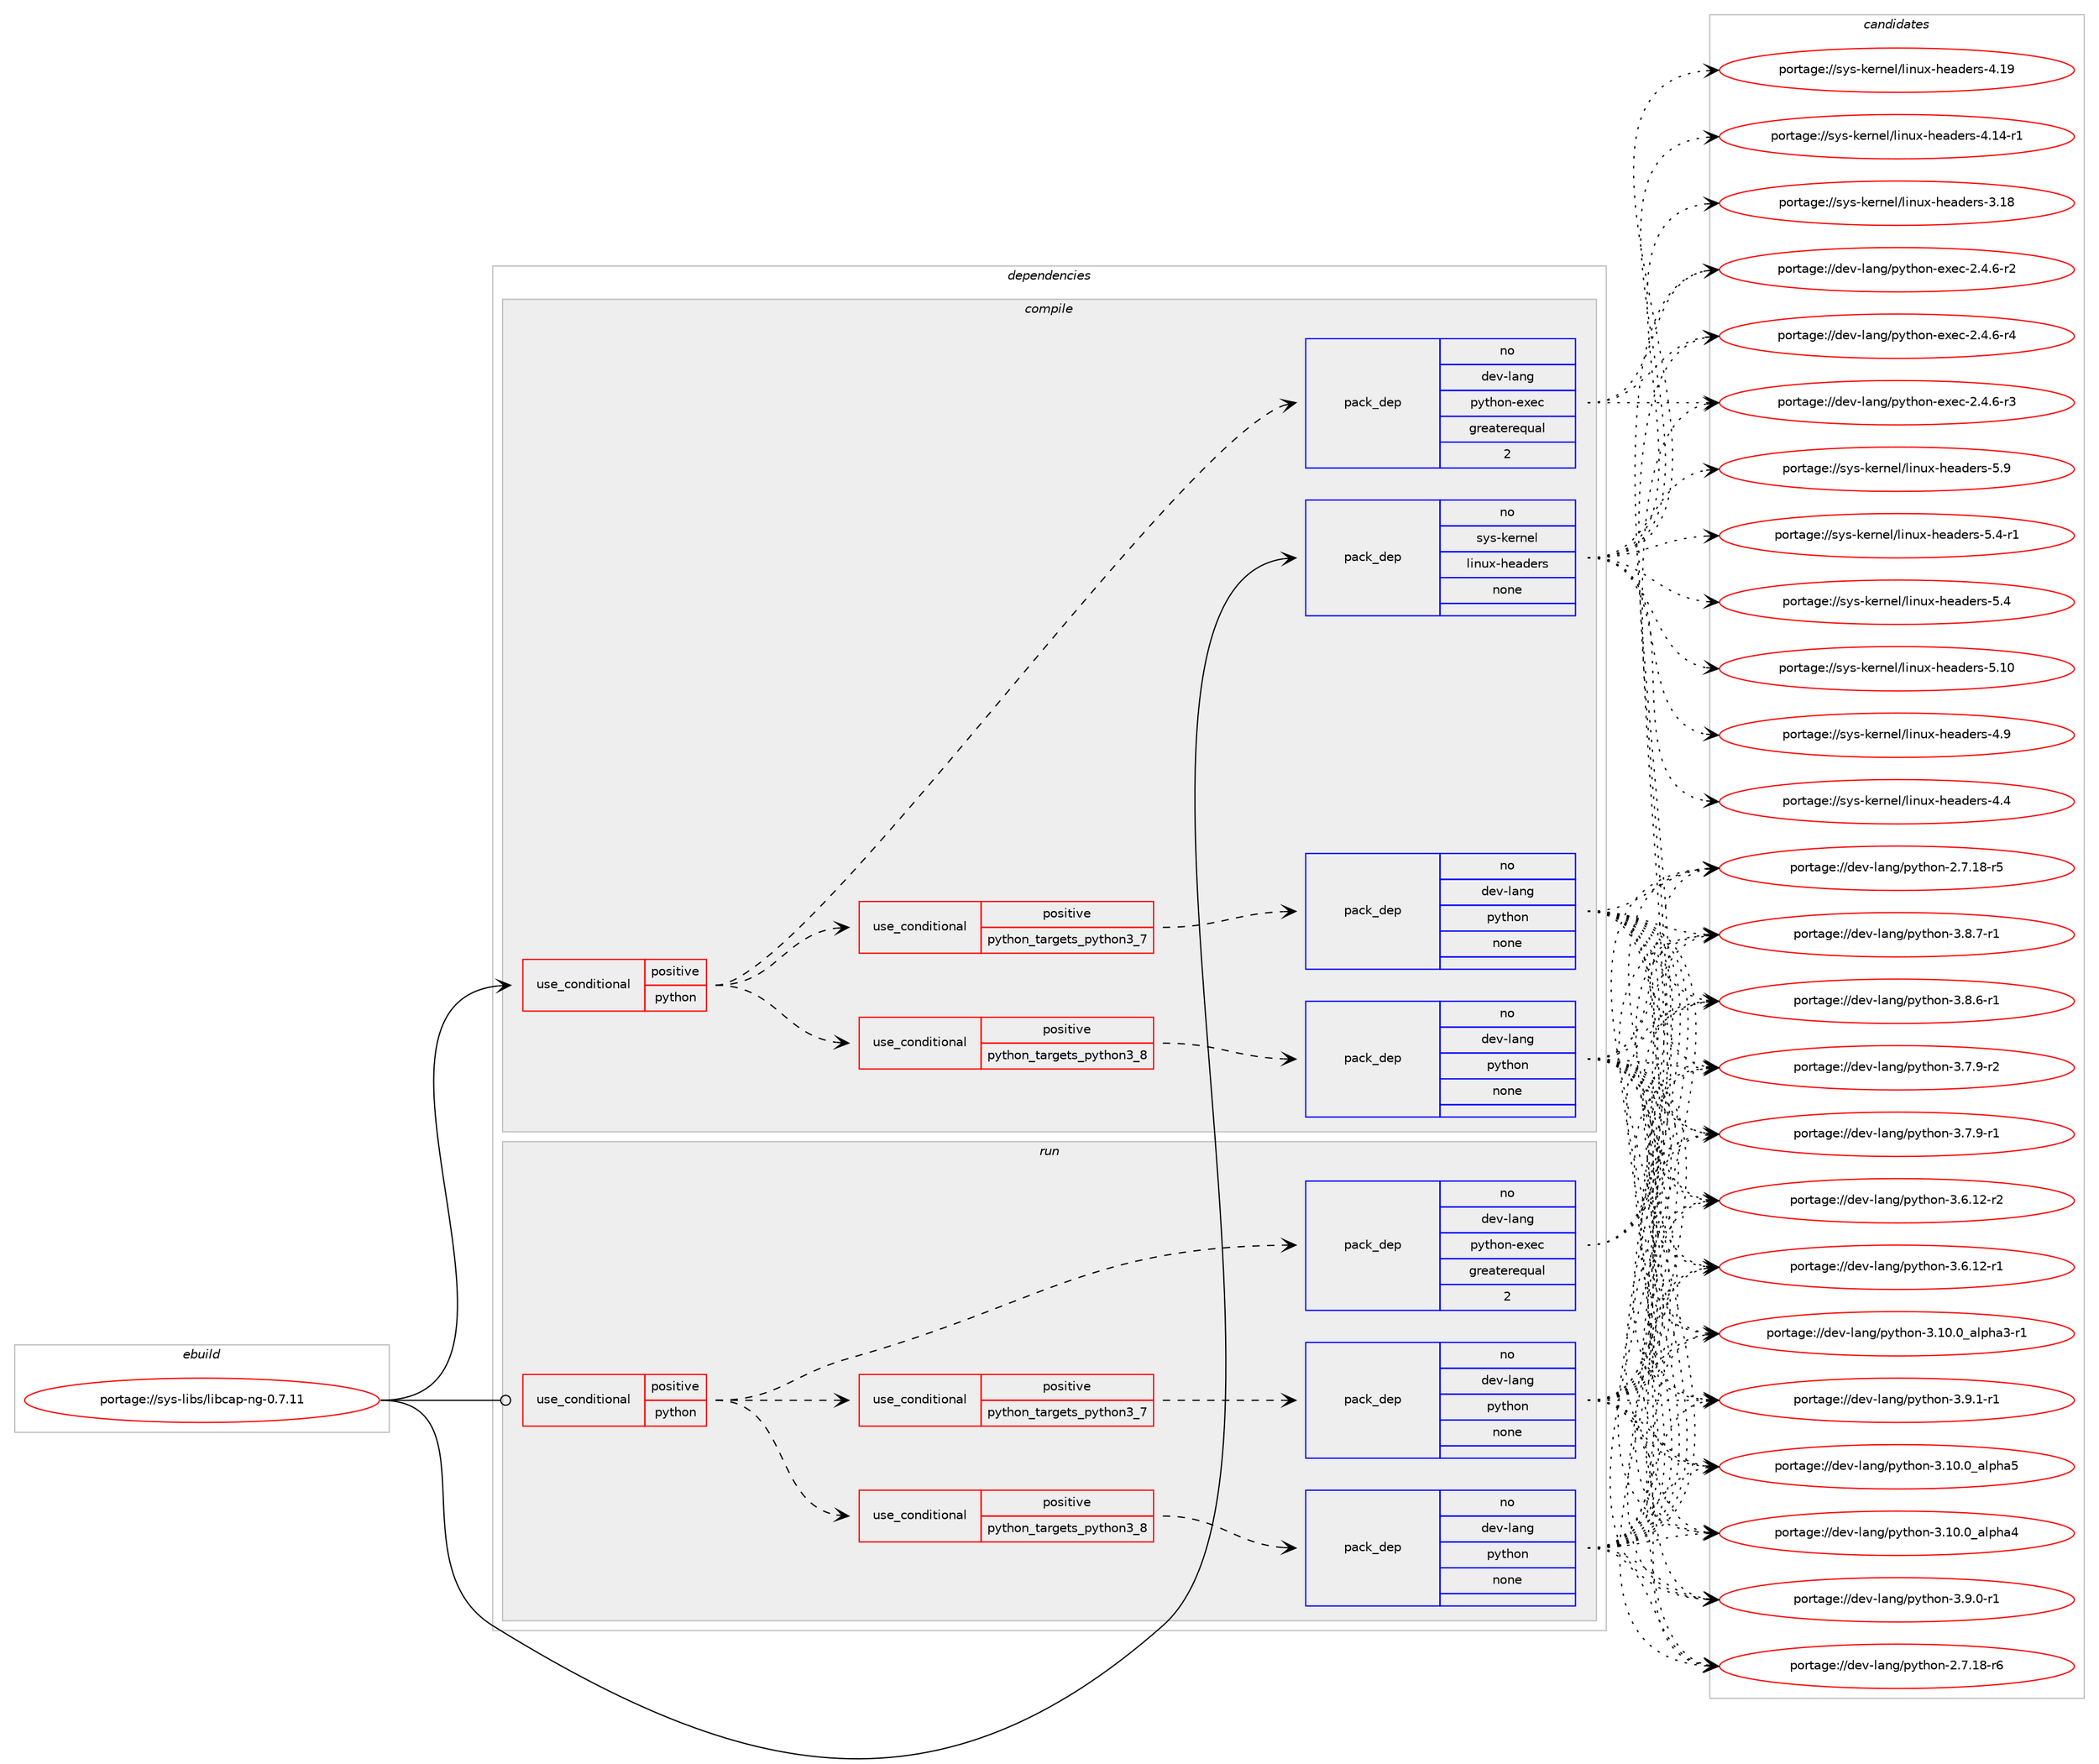 digraph prolog {

# *************
# Graph options
# *************

newrank=true;
concentrate=true;
compound=true;
graph [rankdir=LR,fontname=Helvetica,fontsize=10,ranksep=1.5];#, ranksep=2.5, nodesep=0.2];
edge  [arrowhead=vee];
node  [fontname=Helvetica,fontsize=10];

# **********
# The ebuild
# **********

subgraph cluster_leftcol {
color=gray;
label=<<i>ebuild</i>>;
id [label="portage://sys-libs/libcap-ng-0.7.11", color=red, width=4, href="../sys-libs/libcap-ng-0.7.11.svg"];
}

# ****************
# The dependencies
# ****************

subgraph cluster_midcol {
color=gray;
label=<<i>dependencies</i>>;
subgraph cluster_compile {
fillcolor="#eeeeee";
style=filled;
label=<<i>compile</i>>;
subgraph cond1101 {
dependency4680 [label=<<TABLE BORDER="0" CELLBORDER="1" CELLSPACING="0" CELLPADDING="4"><TR><TD ROWSPAN="3" CELLPADDING="10">use_conditional</TD></TR><TR><TD>positive</TD></TR><TR><TD>python</TD></TR></TABLE>>, shape=none, color=red];
subgraph cond1102 {
dependency4681 [label=<<TABLE BORDER="0" CELLBORDER="1" CELLSPACING="0" CELLPADDING="4"><TR><TD ROWSPAN="3" CELLPADDING="10">use_conditional</TD></TR><TR><TD>positive</TD></TR><TR><TD>python_targets_python3_7</TD></TR></TABLE>>, shape=none, color=red];
subgraph pack3506 {
dependency4682 [label=<<TABLE BORDER="0" CELLBORDER="1" CELLSPACING="0" CELLPADDING="4" WIDTH="220"><TR><TD ROWSPAN="6" CELLPADDING="30">pack_dep</TD></TR><TR><TD WIDTH="110">no</TD></TR><TR><TD>dev-lang</TD></TR><TR><TD>python</TD></TR><TR><TD>none</TD></TR><TR><TD></TD></TR></TABLE>>, shape=none, color=blue];
}
dependency4681:e -> dependency4682:w [weight=20,style="dashed",arrowhead="vee"];
}
dependency4680:e -> dependency4681:w [weight=20,style="dashed",arrowhead="vee"];
subgraph cond1103 {
dependency4683 [label=<<TABLE BORDER="0" CELLBORDER="1" CELLSPACING="0" CELLPADDING="4"><TR><TD ROWSPAN="3" CELLPADDING="10">use_conditional</TD></TR><TR><TD>positive</TD></TR><TR><TD>python_targets_python3_8</TD></TR></TABLE>>, shape=none, color=red];
subgraph pack3507 {
dependency4684 [label=<<TABLE BORDER="0" CELLBORDER="1" CELLSPACING="0" CELLPADDING="4" WIDTH="220"><TR><TD ROWSPAN="6" CELLPADDING="30">pack_dep</TD></TR><TR><TD WIDTH="110">no</TD></TR><TR><TD>dev-lang</TD></TR><TR><TD>python</TD></TR><TR><TD>none</TD></TR><TR><TD></TD></TR></TABLE>>, shape=none, color=blue];
}
dependency4683:e -> dependency4684:w [weight=20,style="dashed",arrowhead="vee"];
}
dependency4680:e -> dependency4683:w [weight=20,style="dashed",arrowhead="vee"];
subgraph pack3508 {
dependency4685 [label=<<TABLE BORDER="0" CELLBORDER="1" CELLSPACING="0" CELLPADDING="4" WIDTH="220"><TR><TD ROWSPAN="6" CELLPADDING="30">pack_dep</TD></TR><TR><TD WIDTH="110">no</TD></TR><TR><TD>dev-lang</TD></TR><TR><TD>python-exec</TD></TR><TR><TD>greaterequal</TD></TR><TR><TD>2</TD></TR></TABLE>>, shape=none, color=blue];
}
dependency4680:e -> dependency4685:w [weight=20,style="dashed",arrowhead="vee"];
}
id:e -> dependency4680:w [weight=20,style="solid",arrowhead="vee"];
subgraph pack3509 {
dependency4686 [label=<<TABLE BORDER="0" CELLBORDER="1" CELLSPACING="0" CELLPADDING="4" WIDTH="220"><TR><TD ROWSPAN="6" CELLPADDING="30">pack_dep</TD></TR><TR><TD WIDTH="110">no</TD></TR><TR><TD>sys-kernel</TD></TR><TR><TD>linux-headers</TD></TR><TR><TD>none</TD></TR><TR><TD></TD></TR></TABLE>>, shape=none, color=blue];
}
id:e -> dependency4686:w [weight=20,style="solid",arrowhead="vee"];
}
subgraph cluster_compileandrun {
fillcolor="#eeeeee";
style=filled;
label=<<i>compile and run</i>>;
}
subgraph cluster_run {
fillcolor="#eeeeee";
style=filled;
label=<<i>run</i>>;
subgraph cond1104 {
dependency4687 [label=<<TABLE BORDER="0" CELLBORDER="1" CELLSPACING="0" CELLPADDING="4"><TR><TD ROWSPAN="3" CELLPADDING="10">use_conditional</TD></TR><TR><TD>positive</TD></TR><TR><TD>python</TD></TR></TABLE>>, shape=none, color=red];
subgraph cond1105 {
dependency4688 [label=<<TABLE BORDER="0" CELLBORDER="1" CELLSPACING="0" CELLPADDING="4"><TR><TD ROWSPAN="3" CELLPADDING="10">use_conditional</TD></TR><TR><TD>positive</TD></TR><TR><TD>python_targets_python3_7</TD></TR></TABLE>>, shape=none, color=red];
subgraph pack3510 {
dependency4689 [label=<<TABLE BORDER="0" CELLBORDER="1" CELLSPACING="0" CELLPADDING="4" WIDTH="220"><TR><TD ROWSPAN="6" CELLPADDING="30">pack_dep</TD></TR><TR><TD WIDTH="110">no</TD></TR><TR><TD>dev-lang</TD></TR><TR><TD>python</TD></TR><TR><TD>none</TD></TR><TR><TD></TD></TR></TABLE>>, shape=none, color=blue];
}
dependency4688:e -> dependency4689:w [weight=20,style="dashed",arrowhead="vee"];
}
dependency4687:e -> dependency4688:w [weight=20,style="dashed",arrowhead="vee"];
subgraph cond1106 {
dependency4690 [label=<<TABLE BORDER="0" CELLBORDER="1" CELLSPACING="0" CELLPADDING="4"><TR><TD ROWSPAN="3" CELLPADDING="10">use_conditional</TD></TR><TR><TD>positive</TD></TR><TR><TD>python_targets_python3_8</TD></TR></TABLE>>, shape=none, color=red];
subgraph pack3511 {
dependency4691 [label=<<TABLE BORDER="0" CELLBORDER="1" CELLSPACING="0" CELLPADDING="4" WIDTH="220"><TR><TD ROWSPAN="6" CELLPADDING="30">pack_dep</TD></TR><TR><TD WIDTH="110">no</TD></TR><TR><TD>dev-lang</TD></TR><TR><TD>python</TD></TR><TR><TD>none</TD></TR><TR><TD></TD></TR></TABLE>>, shape=none, color=blue];
}
dependency4690:e -> dependency4691:w [weight=20,style="dashed",arrowhead="vee"];
}
dependency4687:e -> dependency4690:w [weight=20,style="dashed",arrowhead="vee"];
subgraph pack3512 {
dependency4692 [label=<<TABLE BORDER="0" CELLBORDER="1" CELLSPACING="0" CELLPADDING="4" WIDTH="220"><TR><TD ROWSPAN="6" CELLPADDING="30">pack_dep</TD></TR><TR><TD WIDTH="110">no</TD></TR><TR><TD>dev-lang</TD></TR><TR><TD>python-exec</TD></TR><TR><TD>greaterequal</TD></TR><TR><TD>2</TD></TR></TABLE>>, shape=none, color=blue];
}
dependency4687:e -> dependency4692:w [weight=20,style="dashed",arrowhead="vee"];
}
id:e -> dependency4687:w [weight=20,style="solid",arrowhead="odot"];
}
}

# **************
# The candidates
# **************

subgraph cluster_choices {
rank=same;
color=gray;
label=<<i>candidates</i>>;

subgraph choice3506 {
color=black;
nodesep=1;
choice1001011184510897110103471121211161041111104551465746494511449 [label="portage://dev-lang/python-3.9.1-r1", color=red, width=4,href="../dev-lang/python-3.9.1-r1.svg"];
choice1001011184510897110103471121211161041111104551465746484511449 [label="portage://dev-lang/python-3.9.0-r1", color=red, width=4,href="../dev-lang/python-3.9.0-r1.svg"];
choice1001011184510897110103471121211161041111104551465646554511449 [label="portage://dev-lang/python-3.8.7-r1", color=red, width=4,href="../dev-lang/python-3.8.7-r1.svg"];
choice1001011184510897110103471121211161041111104551465646544511449 [label="portage://dev-lang/python-3.8.6-r1", color=red, width=4,href="../dev-lang/python-3.8.6-r1.svg"];
choice1001011184510897110103471121211161041111104551465546574511450 [label="portage://dev-lang/python-3.7.9-r2", color=red, width=4,href="../dev-lang/python-3.7.9-r2.svg"];
choice1001011184510897110103471121211161041111104551465546574511449 [label="portage://dev-lang/python-3.7.9-r1", color=red, width=4,href="../dev-lang/python-3.7.9-r1.svg"];
choice100101118451089711010347112121116104111110455146544649504511450 [label="portage://dev-lang/python-3.6.12-r2", color=red, width=4,href="../dev-lang/python-3.6.12-r2.svg"];
choice100101118451089711010347112121116104111110455146544649504511449 [label="portage://dev-lang/python-3.6.12-r1", color=red, width=4,href="../dev-lang/python-3.6.12-r1.svg"];
choice1001011184510897110103471121211161041111104551464948464895971081121049753 [label="portage://dev-lang/python-3.10.0_alpha5", color=red, width=4,href="../dev-lang/python-3.10.0_alpha5.svg"];
choice1001011184510897110103471121211161041111104551464948464895971081121049752 [label="portage://dev-lang/python-3.10.0_alpha4", color=red, width=4,href="../dev-lang/python-3.10.0_alpha4.svg"];
choice10010111845108971101034711212111610411111045514649484648959710811210497514511449 [label="portage://dev-lang/python-3.10.0_alpha3-r1", color=red, width=4,href="../dev-lang/python-3.10.0_alpha3-r1.svg"];
choice100101118451089711010347112121116104111110455046554649564511454 [label="portage://dev-lang/python-2.7.18-r6", color=red, width=4,href="../dev-lang/python-2.7.18-r6.svg"];
choice100101118451089711010347112121116104111110455046554649564511453 [label="portage://dev-lang/python-2.7.18-r5", color=red, width=4,href="../dev-lang/python-2.7.18-r5.svg"];
dependency4682:e -> choice1001011184510897110103471121211161041111104551465746494511449:w [style=dotted,weight="100"];
dependency4682:e -> choice1001011184510897110103471121211161041111104551465746484511449:w [style=dotted,weight="100"];
dependency4682:e -> choice1001011184510897110103471121211161041111104551465646554511449:w [style=dotted,weight="100"];
dependency4682:e -> choice1001011184510897110103471121211161041111104551465646544511449:w [style=dotted,weight="100"];
dependency4682:e -> choice1001011184510897110103471121211161041111104551465546574511450:w [style=dotted,weight="100"];
dependency4682:e -> choice1001011184510897110103471121211161041111104551465546574511449:w [style=dotted,weight="100"];
dependency4682:e -> choice100101118451089711010347112121116104111110455146544649504511450:w [style=dotted,weight="100"];
dependency4682:e -> choice100101118451089711010347112121116104111110455146544649504511449:w [style=dotted,weight="100"];
dependency4682:e -> choice1001011184510897110103471121211161041111104551464948464895971081121049753:w [style=dotted,weight="100"];
dependency4682:e -> choice1001011184510897110103471121211161041111104551464948464895971081121049752:w [style=dotted,weight="100"];
dependency4682:e -> choice10010111845108971101034711212111610411111045514649484648959710811210497514511449:w [style=dotted,weight="100"];
dependency4682:e -> choice100101118451089711010347112121116104111110455046554649564511454:w [style=dotted,weight="100"];
dependency4682:e -> choice100101118451089711010347112121116104111110455046554649564511453:w [style=dotted,weight="100"];
}
subgraph choice3507 {
color=black;
nodesep=1;
choice1001011184510897110103471121211161041111104551465746494511449 [label="portage://dev-lang/python-3.9.1-r1", color=red, width=4,href="../dev-lang/python-3.9.1-r1.svg"];
choice1001011184510897110103471121211161041111104551465746484511449 [label="portage://dev-lang/python-3.9.0-r1", color=red, width=4,href="../dev-lang/python-3.9.0-r1.svg"];
choice1001011184510897110103471121211161041111104551465646554511449 [label="portage://dev-lang/python-3.8.7-r1", color=red, width=4,href="../dev-lang/python-3.8.7-r1.svg"];
choice1001011184510897110103471121211161041111104551465646544511449 [label="portage://dev-lang/python-3.8.6-r1", color=red, width=4,href="../dev-lang/python-3.8.6-r1.svg"];
choice1001011184510897110103471121211161041111104551465546574511450 [label="portage://dev-lang/python-3.7.9-r2", color=red, width=4,href="../dev-lang/python-3.7.9-r2.svg"];
choice1001011184510897110103471121211161041111104551465546574511449 [label="portage://dev-lang/python-3.7.9-r1", color=red, width=4,href="../dev-lang/python-3.7.9-r1.svg"];
choice100101118451089711010347112121116104111110455146544649504511450 [label="portage://dev-lang/python-3.6.12-r2", color=red, width=4,href="../dev-lang/python-3.6.12-r2.svg"];
choice100101118451089711010347112121116104111110455146544649504511449 [label="portage://dev-lang/python-3.6.12-r1", color=red, width=4,href="../dev-lang/python-3.6.12-r1.svg"];
choice1001011184510897110103471121211161041111104551464948464895971081121049753 [label="portage://dev-lang/python-3.10.0_alpha5", color=red, width=4,href="../dev-lang/python-3.10.0_alpha5.svg"];
choice1001011184510897110103471121211161041111104551464948464895971081121049752 [label="portage://dev-lang/python-3.10.0_alpha4", color=red, width=4,href="../dev-lang/python-3.10.0_alpha4.svg"];
choice10010111845108971101034711212111610411111045514649484648959710811210497514511449 [label="portage://dev-lang/python-3.10.0_alpha3-r1", color=red, width=4,href="../dev-lang/python-3.10.0_alpha3-r1.svg"];
choice100101118451089711010347112121116104111110455046554649564511454 [label="portage://dev-lang/python-2.7.18-r6", color=red, width=4,href="../dev-lang/python-2.7.18-r6.svg"];
choice100101118451089711010347112121116104111110455046554649564511453 [label="portage://dev-lang/python-2.7.18-r5", color=red, width=4,href="../dev-lang/python-2.7.18-r5.svg"];
dependency4684:e -> choice1001011184510897110103471121211161041111104551465746494511449:w [style=dotted,weight="100"];
dependency4684:e -> choice1001011184510897110103471121211161041111104551465746484511449:w [style=dotted,weight="100"];
dependency4684:e -> choice1001011184510897110103471121211161041111104551465646554511449:w [style=dotted,weight="100"];
dependency4684:e -> choice1001011184510897110103471121211161041111104551465646544511449:w [style=dotted,weight="100"];
dependency4684:e -> choice1001011184510897110103471121211161041111104551465546574511450:w [style=dotted,weight="100"];
dependency4684:e -> choice1001011184510897110103471121211161041111104551465546574511449:w [style=dotted,weight="100"];
dependency4684:e -> choice100101118451089711010347112121116104111110455146544649504511450:w [style=dotted,weight="100"];
dependency4684:e -> choice100101118451089711010347112121116104111110455146544649504511449:w [style=dotted,weight="100"];
dependency4684:e -> choice1001011184510897110103471121211161041111104551464948464895971081121049753:w [style=dotted,weight="100"];
dependency4684:e -> choice1001011184510897110103471121211161041111104551464948464895971081121049752:w [style=dotted,weight="100"];
dependency4684:e -> choice10010111845108971101034711212111610411111045514649484648959710811210497514511449:w [style=dotted,weight="100"];
dependency4684:e -> choice100101118451089711010347112121116104111110455046554649564511454:w [style=dotted,weight="100"];
dependency4684:e -> choice100101118451089711010347112121116104111110455046554649564511453:w [style=dotted,weight="100"];
}
subgraph choice3508 {
color=black;
nodesep=1;
choice10010111845108971101034711212111610411111045101120101994550465246544511452 [label="portage://dev-lang/python-exec-2.4.6-r4", color=red, width=4,href="../dev-lang/python-exec-2.4.6-r4.svg"];
choice10010111845108971101034711212111610411111045101120101994550465246544511451 [label="portage://dev-lang/python-exec-2.4.6-r3", color=red, width=4,href="../dev-lang/python-exec-2.4.6-r3.svg"];
choice10010111845108971101034711212111610411111045101120101994550465246544511450 [label="portage://dev-lang/python-exec-2.4.6-r2", color=red, width=4,href="../dev-lang/python-exec-2.4.6-r2.svg"];
dependency4685:e -> choice10010111845108971101034711212111610411111045101120101994550465246544511452:w [style=dotted,weight="100"];
dependency4685:e -> choice10010111845108971101034711212111610411111045101120101994550465246544511451:w [style=dotted,weight="100"];
dependency4685:e -> choice10010111845108971101034711212111610411111045101120101994550465246544511450:w [style=dotted,weight="100"];
}
subgraph choice3509 {
color=black;
nodesep=1;
choice1151211154510710111411010110847108105110117120451041019710010111411545534657 [label="portage://sys-kernel/linux-headers-5.9", color=red, width=4,href="../sys-kernel/linux-headers-5.9.svg"];
choice11512111545107101114110101108471081051101171204510410197100101114115455346524511449 [label="portage://sys-kernel/linux-headers-5.4-r1", color=red, width=4,href="../sys-kernel/linux-headers-5.4-r1.svg"];
choice1151211154510710111411010110847108105110117120451041019710010111411545534652 [label="portage://sys-kernel/linux-headers-5.4", color=red, width=4,href="../sys-kernel/linux-headers-5.4.svg"];
choice115121115451071011141101011084710810511011712045104101971001011141154553464948 [label="portage://sys-kernel/linux-headers-5.10", color=red, width=4,href="../sys-kernel/linux-headers-5.10.svg"];
choice1151211154510710111411010110847108105110117120451041019710010111411545524657 [label="portage://sys-kernel/linux-headers-4.9", color=red, width=4,href="../sys-kernel/linux-headers-4.9.svg"];
choice1151211154510710111411010110847108105110117120451041019710010111411545524652 [label="portage://sys-kernel/linux-headers-4.4", color=red, width=4,href="../sys-kernel/linux-headers-4.4.svg"];
choice115121115451071011141101011084710810511011712045104101971001011141154552464957 [label="portage://sys-kernel/linux-headers-4.19", color=red, width=4,href="../sys-kernel/linux-headers-4.19.svg"];
choice1151211154510710111411010110847108105110117120451041019710010111411545524649524511449 [label="portage://sys-kernel/linux-headers-4.14-r1", color=red, width=4,href="../sys-kernel/linux-headers-4.14-r1.svg"];
choice115121115451071011141101011084710810511011712045104101971001011141154551464956 [label="portage://sys-kernel/linux-headers-3.18", color=red, width=4,href="../sys-kernel/linux-headers-3.18.svg"];
dependency4686:e -> choice1151211154510710111411010110847108105110117120451041019710010111411545534657:w [style=dotted,weight="100"];
dependency4686:e -> choice11512111545107101114110101108471081051101171204510410197100101114115455346524511449:w [style=dotted,weight="100"];
dependency4686:e -> choice1151211154510710111411010110847108105110117120451041019710010111411545534652:w [style=dotted,weight="100"];
dependency4686:e -> choice115121115451071011141101011084710810511011712045104101971001011141154553464948:w [style=dotted,weight="100"];
dependency4686:e -> choice1151211154510710111411010110847108105110117120451041019710010111411545524657:w [style=dotted,weight="100"];
dependency4686:e -> choice1151211154510710111411010110847108105110117120451041019710010111411545524652:w [style=dotted,weight="100"];
dependency4686:e -> choice115121115451071011141101011084710810511011712045104101971001011141154552464957:w [style=dotted,weight="100"];
dependency4686:e -> choice1151211154510710111411010110847108105110117120451041019710010111411545524649524511449:w [style=dotted,weight="100"];
dependency4686:e -> choice115121115451071011141101011084710810511011712045104101971001011141154551464956:w [style=dotted,weight="100"];
}
subgraph choice3510 {
color=black;
nodesep=1;
choice1001011184510897110103471121211161041111104551465746494511449 [label="portage://dev-lang/python-3.9.1-r1", color=red, width=4,href="../dev-lang/python-3.9.1-r1.svg"];
choice1001011184510897110103471121211161041111104551465746484511449 [label="portage://dev-lang/python-3.9.0-r1", color=red, width=4,href="../dev-lang/python-3.9.0-r1.svg"];
choice1001011184510897110103471121211161041111104551465646554511449 [label="portage://dev-lang/python-3.8.7-r1", color=red, width=4,href="../dev-lang/python-3.8.7-r1.svg"];
choice1001011184510897110103471121211161041111104551465646544511449 [label="portage://dev-lang/python-3.8.6-r1", color=red, width=4,href="../dev-lang/python-3.8.6-r1.svg"];
choice1001011184510897110103471121211161041111104551465546574511450 [label="portage://dev-lang/python-3.7.9-r2", color=red, width=4,href="../dev-lang/python-3.7.9-r2.svg"];
choice1001011184510897110103471121211161041111104551465546574511449 [label="portage://dev-lang/python-3.7.9-r1", color=red, width=4,href="../dev-lang/python-3.7.9-r1.svg"];
choice100101118451089711010347112121116104111110455146544649504511450 [label="portage://dev-lang/python-3.6.12-r2", color=red, width=4,href="../dev-lang/python-3.6.12-r2.svg"];
choice100101118451089711010347112121116104111110455146544649504511449 [label="portage://dev-lang/python-3.6.12-r1", color=red, width=4,href="../dev-lang/python-3.6.12-r1.svg"];
choice1001011184510897110103471121211161041111104551464948464895971081121049753 [label="portage://dev-lang/python-3.10.0_alpha5", color=red, width=4,href="../dev-lang/python-3.10.0_alpha5.svg"];
choice1001011184510897110103471121211161041111104551464948464895971081121049752 [label="portage://dev-lang/python-3.10.0_alpha4", color=red, width=4,href="../dev-lang/python-3.10.0_alpha4.svg"];
choice10010111845108971101034711212111610411111045514649484648959710811210497514511449 [label="portage://dev-lang/python-3.10.0_alpha3-r1", color=red, width=4,href="../dev-lang/python-3.10.0_alpha3-r1.svg"];
choice100101118451089711010347112121116104111110455046554649564511454 [label="portage://dev-lang/python-2.7.18-r6", color=red, width=4,href="../dev-lang/python-2.7.18-r6.svg"];
choice100101118451089711010347112121116104111110455046554649564511453 [label="portage://dev-lang/python-2.7.18-r5", color=red, width=4,href="../dev-lang/python-2.7.18-r5.svg"];
dependency4689:e -> choice1001011184510897110103471121211161041111104551465746494511449:w [style=dotted,weight="100"];
dependency4689:e -> choice1001011184510897110103471121211161041111104551465746484511449:w [style=dotted,weight="100"];
dependency4689:e -> choice1001011184510897110103471121211161041111104551465646554511449:w [style=dotted,weight="100"];
dependency4689:e -> choice1001011184510897110103471121211161041111104551465646544511449:w [style=dotted,weight="100"];
dependency4689:e -> choice1001011184510897110103471121211161041111104551465546574511450:w [style=dotted,weight="100"];
dependency4689:e -> choice1001011184510897110103471121211161041111104551465546574511449:w [style=dotted,weight="100"];
dependency4689:e -> choice100101118451089711010347112121116104111110455146544649504511450:w [style=dotted,weight="100"];
dependency4689:e -> choice100101118451089711010347112121116104111110455146544649504511449:w [style=dotted,weight="100"];
dependency4689:e -> choice1001011184510897110103471121211161041111104551464948464895971081121049753:w [style=dotted,weight="100"];
dependency4689:e -> choice1001011184510897110103471121211161041111104551464948464895971081121049752:w [style=dotted,weight="100"];
dependency4689:e -> choice10010111845108971101034711212111610411111045514649484648959710811210497514511449:w [style=dotted,weight="100"];
dependency4689:e -> choice100101118451089711010347112121116104111110455046554649564511454:w [style=dotted,weight="100"];
dependency4689:e -> choice100101118451089711010347112121116104111110455046554649564511453:w [style=dotted,weight="100"];
}
subgraph choice3511 {
color=black;
nodesep=1;
choice1001011184510897110103471121211161041111104551465746494511449 [label="portage://dev-lang/python-3.9.1-r1", color=red, width=4,href="../dev-lang/python-3.9.1-r1.svg"];
choice1001011184510897110103471121211161041111104551465746484511449 [label="portage://dev-lang/python-3.9.0-r1", color=red, width=4,href="../dev-lang/python-3.9.0-r1.svg"];
choice1001011184510897110103471121211161041111104551465646554511449 [label="portage://dev-lang/python-3.8.7-r1", color=red, width=4,href="../dev-lang/python-3.8.7-r1.svg"];
choice1001011184510897110103471121211161041111104551465646544511449 [label="portage://dev-lang/python-3.8.6-r1", color=red, width=4,href="../dev-lang/python-3.8.6-r1.svg"];
choice1001011184510897110103471121211161041111104551465546574511450 [label="portage://dev-lang/python-3.7.9-r2", color=red, width=4,href="../dev-lang/python-3.7.9-r2.svg"];
choice1001011184510897110103471121211161041111104551465546574511449 [label="portage://dev-lang/python-3.7.9-r1", color=red, width=4,href="../dev-lang/python-3.7.9-r1.svg"];
choice100101118451089711010347112121116104111110455146544649504511450 [label="portage://dev-lang/python-3.6.12-r2", color=red, width=4,href="../dev-lang/python-3.6.12-r2.svg"];
choice100101118451089711010347112121116104111110455146544649504511449 [label="portage://dev-lang/python-3.6.12-r1", color=red, width=4,href="../dev-lang/python-3.6.12-r1.svg"];
choice1001011184510897110103471121211161041111104551464948464895971081121049753 [label="portage://dev-lang/python-3.10.0_alpha5", color=red, width=4,href="../dev-lang/python-3.10.0_alpha5.svg"];
choice1001011184510897110103471121211161041111104551464948464895971081121049752 [label="portage://dev-lang/python-3.10.0_alpha4", color=red, width=4,href="../dev-lang/python-3.10.0_alpha4.svg"];
choice10010111845108971101034711212111610411111045514649484648959710811210497514511449 [label="portage://dev-lang/python-3.10.0_alpha3-r1", color=red, width=4,href="../dev-lang/python-3.10.0_alpha3-r1.svg"];
choice100101118451089711010347112121116104111110455046554649564511454 [label="portage://dev-lang/python-2.7.18-r6", color=red, width=4,href="../dev-lang/python-2.7.18-r6.svg"];
choice100101118451089711010347112121116104111110455046554649564511453 [label="portage://dev-lang/python-2.7.18-r5", color=red, width=4,href="../dev-lang/python-2.7.18-r5.svg"];
dependency4691:e -> choice1001011184510897110103471121211161041111104551465746494511449:w [style=dotted,weight="100"];
dependency4691:e -> choice1001011184510897110103471121211161041111104551465746484511449:w [style=dotted,weight="100"];
dependency4691:e -> choice1001011184510897110103471121211161041111104551465646554511449:w [style=dotted,weight="100"];
dependency4691:e -> choice1001011184510897110103471121211161041111104551465646544511449:w [style=dotted,weight="100"];
dependency4691:e -> choice1001011184510897110103471121211161041111104551465546574511450:w [style=dotted,weight="100"];
dependency4691:e -> choice1001011184510897110103471121211161041111104551465546574511449:w [style=dotted,weight="100"];
dependency4691:e -> choice100101118451089711010347112121116104111110455146544649504511450:w [style=dotted,weight="100"];
dependency4691:e -> choice100101118451089711010347112121116104111110455146544649504511449:w [style=dotted,weight="100"];
dependency4691:e -> choice1001011184510897110103471121211161041111104551464948464895971081121049753:w [style=dotted,weight="100"];
dependency4691:e -> choice1001011184510897110103471121211161041111104551464948464895971081121049752:w [style=dotted,weight="100"];
dependency4691:e -> choice10010111845108971101034711212111610411111045514649484648959710811210497514511449:w [style=dotted,weight="100"];
dependency4691:e -> choice100101118451089711010347112121116104111110455046554649564511454:w [style=dotted,weight="100"];
dependency4691:e -> choice100101118451089711010347112121116104111110455046554649564511453:w [style=dotted,weight="100"];
}
subgraph choice3512 {
color=black;
nodesep=1;
choice10010111845108971101034711212111610411111045101120101994550465246544511452 [label="portage://dev-lang/python-exec-2.4.6-r4", color=red, width=4,href="../dev-lang/python-exec-2.4.6-r4.svg"];
choice10010111845108971101034711212111610411111045101120101994550465246544511451 [label="portage://dev-lang/python-exec-2.4.6-r3", color=red, width=4,href="../dev-lang/python-exec-2.4.6-r3.svg"];
choice10010111845108971101034711212111610411111045101120101994550465246544511450 [label="portage://dev-lang/python-exec-2.4.6-r2", color=red, width=4,href="../dev-lang/python-exec-2.4.6-r2.svg"];
dependency4692:e -> choice10010111845108971101034711212111610411111045101120101994550465246544511452:w [style=dotted,weight="100"];
dependency4692:e -> choice10010111845108971101034711212111610411111045101120101994550465246544511451:w [style=dotted,weight="100"];
dependency4692:e -> choice10010111845108971101034711212111610411111045101120101994550465246544511450:w [style=dotted,weight="100"];
}
}

}
